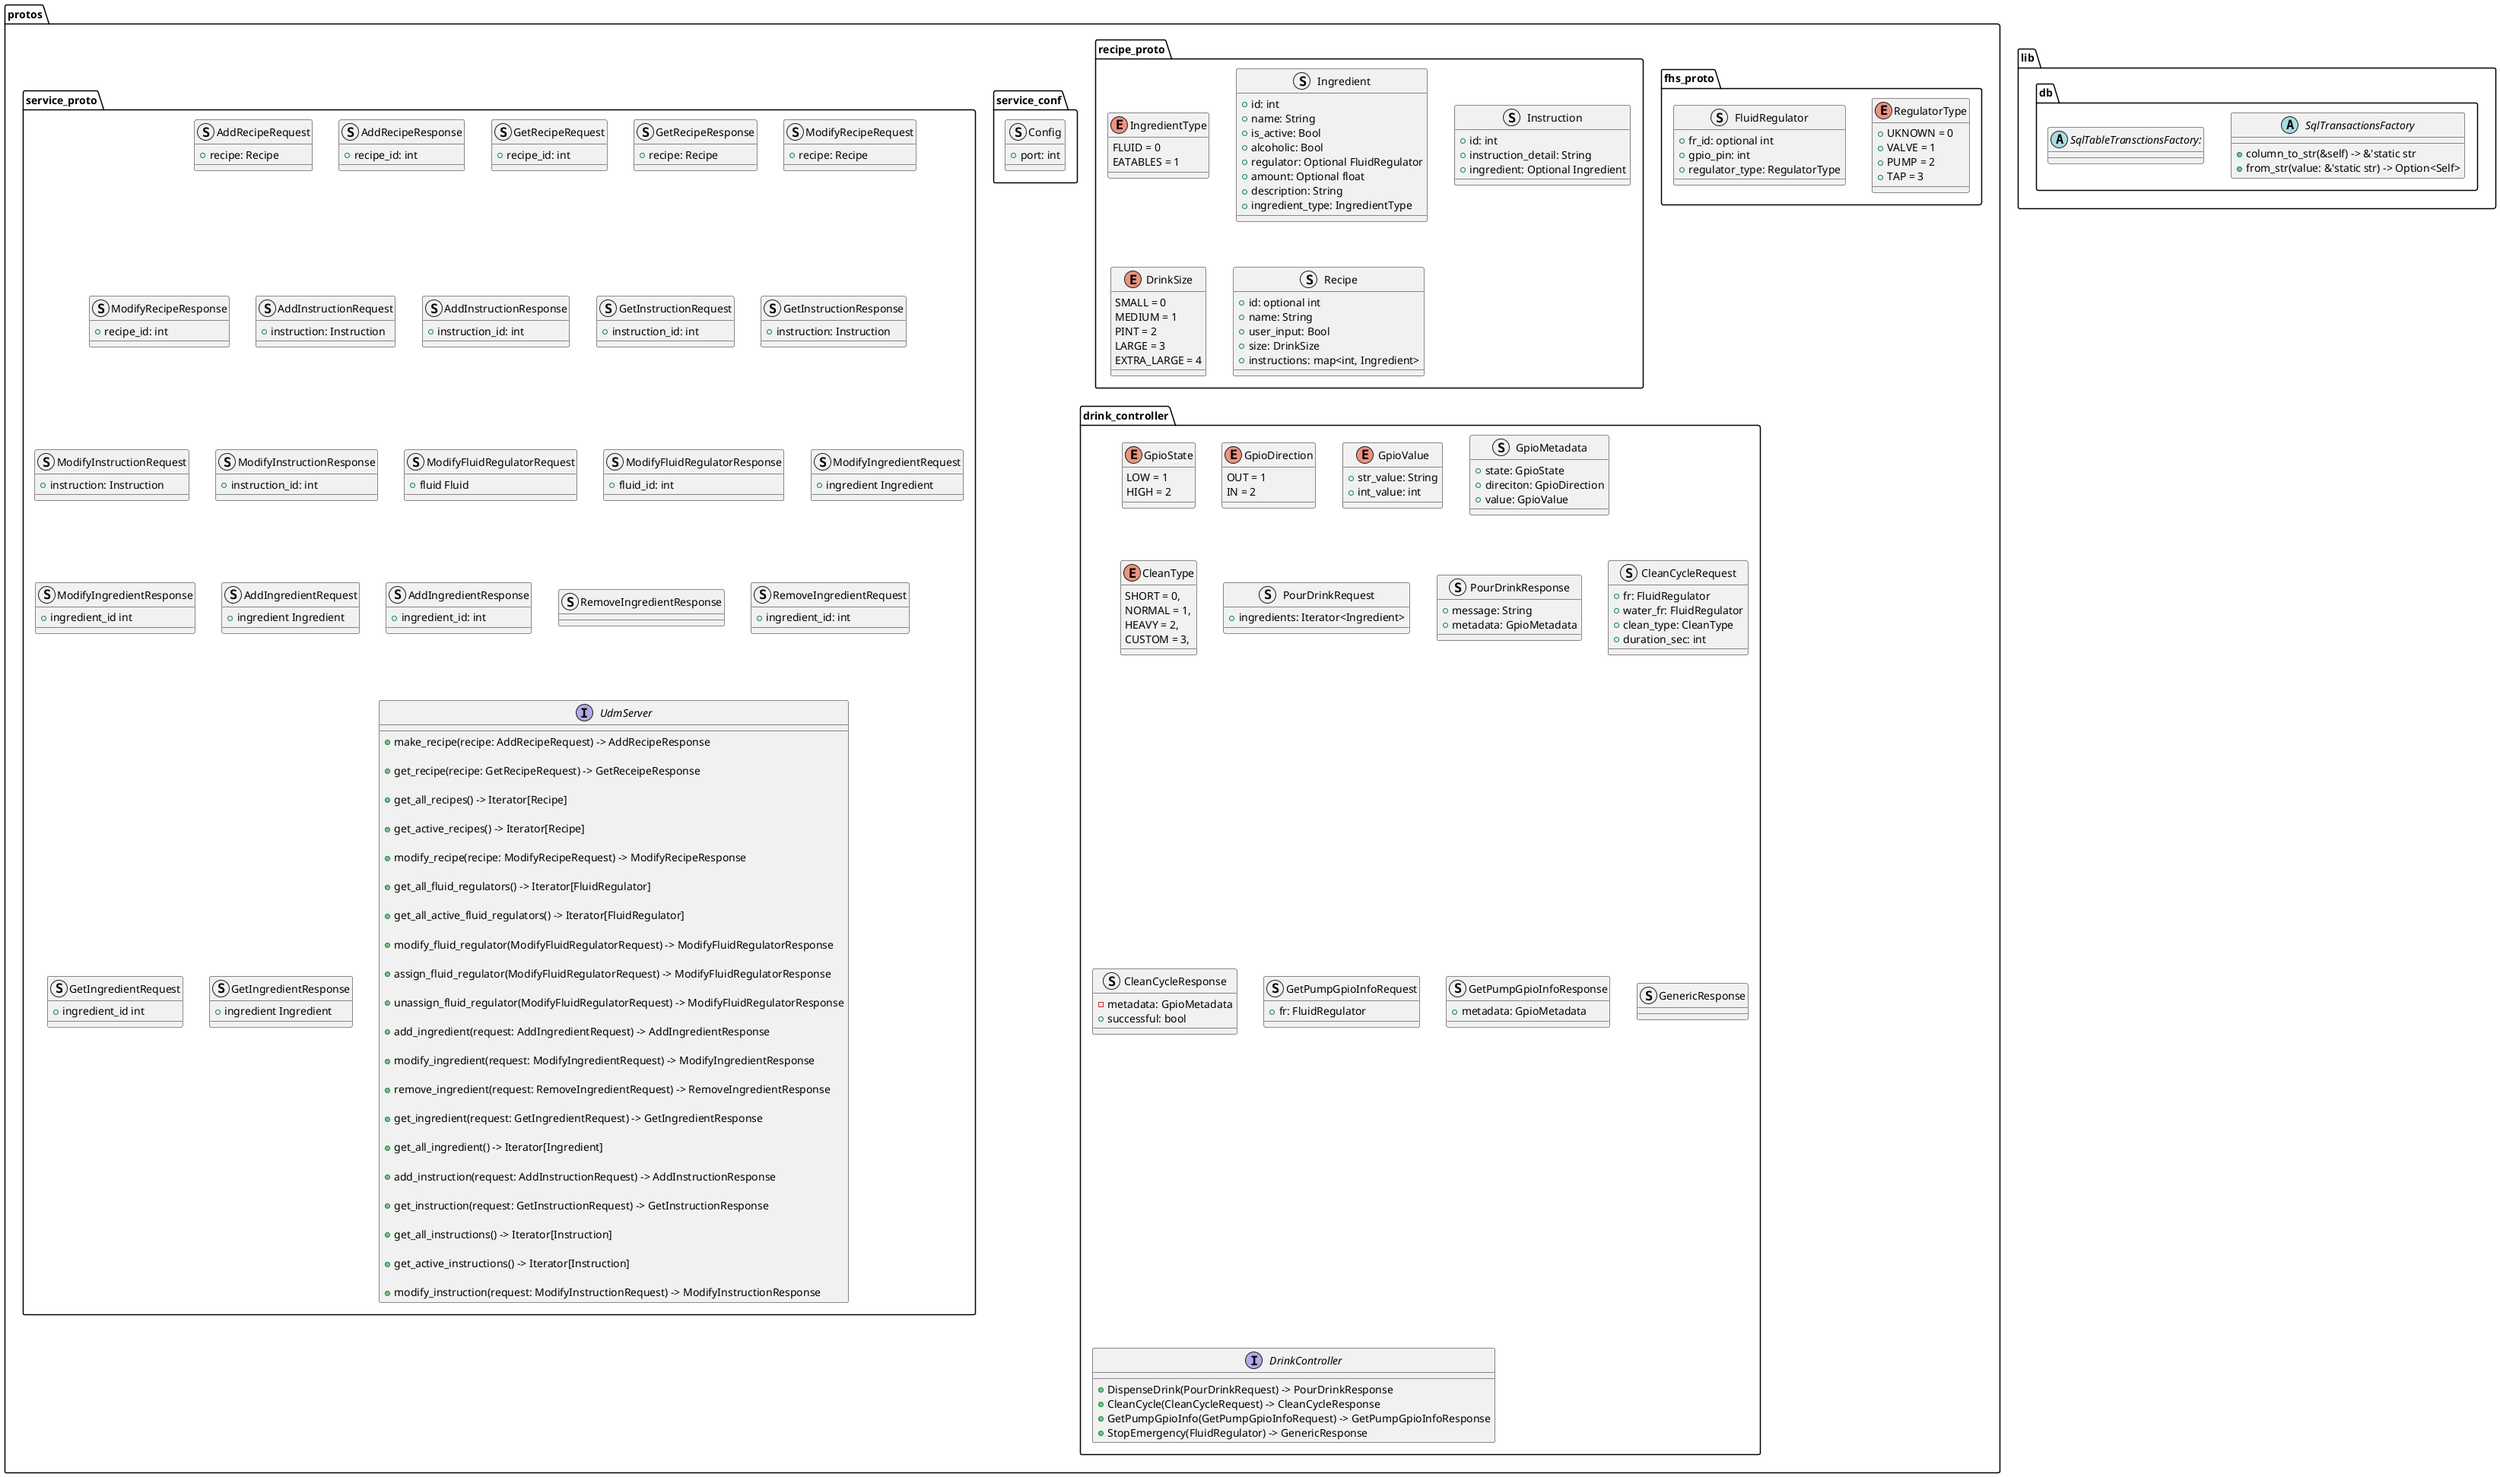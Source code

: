 @startuml
package lib {
  package db {
    abstract class SqlTransactionsFactory {
      + column_to_str(&self) -> &'static str
      + from_str(value: &'static str) -> Option<Self>
    }
    abstract class SqlTableTransctionsFactory: 
  }
}
package protos {
  package fhs_proto {
    enum RegulatorType {
      + UKNOWN = 0
      + VALVE = 1
      + PUMP = 2
      + TAP = 3
    }
    struct FluidRegulator {
      + fr_id: optional int
      + gpio_pin: int
      + regulator_type: RegulatorType
    }
  }
  package recipe_proto {
    enum IngredientType {
      FLUID = 0
      EATABLES = 1
    }
    Struct Ingredient {
      + id: int
      + name: String
      + is_active: Bool
      + alcoholic: Bool
      + regulator: Optional FluidRegulator
      + amount: Optional float
      + description: String
      + ingredient_type: IngredientType
    }
    Struct Instruction {
      + id: int
      + instruction_detail: String
      + ingredient: Optional Ingredient
    }
    Enum DrinkSize {
      SMALL = 0
      MEDIUM = 1
      PINT = 2
      LARGE = 3
      EXTRA_LARGE = 4
    }
    Struct Recipe {
      + id: optional int
      + name: String
      + user_input: Bool
      + size: DrinkSize
      + instructions: map<int, Ingredient>
    }
  }
  package service_conf {
    Struct Config {
      + port: int
    }
  }
  package service_proto {
    Struct AddRecipeRequest {
      + recipe: Recipe
    }
    Struct AddRecipeResponse {
      + recipe_id: int
    }
    Struct GetRecipeRequest {
      + recipe_id: int
    }
    Struct GetRecipeResponse {
      + recipe: Recipe
    }
    Struct ModifyRecipeRequest {
      + recipe: Recipe
    }
    Struct ModifyRecipeResponse {
      + recipe_id: int
    }
    Struct AddInstructionRequest {
      + instruction: Instruction
    }
    Struct AddInstructionResponse {
      + instruction_id: int
    }
    Struct GetInstructionRequest {
      + instruction_id: int
    }
    Struct GetInstructionResponse {
      + instruction: Instruction
    }
    Struct ModifyInstructionRequest {
      + instruction: Instruction
    }
    Struct ModifyInstructionResponse {
      + instruction_id: int
    }
    Struct ModifyFluidRegulatorRequest {
      + fluid Fluid
    }
    Struct ModifyFluidRegulatorResponse {
      + fluid_id: int
    }
    Struct ModifyIngredientRequest {
      + ingredient Ingredient
    }
    Struct ModifyIngredientResponse {
      + ingredient_id int
    }
    Struct AddIngredientRequest {
      + ingredient Ingredient
    }
    Struct AddIngredientResponse {
      + ingredient_id: int
    }
    Struct RemoveIngredientResponse {}
    Struct RemoveIngredientRequest {
      + ingredient_id: int
    }
    Struct GetIngredientRequest {
      + ingredient_id int
    }
    Struct GetIngredientResponse {
      + ingredient Ingredient
    }
    interface UdmServer {
      
      + make_recipe(recipe: AddRecipeRequest) -> AddRecipeResponse
      
      + get_recipe(recipe: GetRecipeRequest) -> GetReceipeResponse
      
      + get_all_recipes() -> Iterator[Recipe]
      
      + get_active_recipes() -> Iterator[Recipe]
      
      + modify_recipe(recipe: ModifyRecipeRequest) -> ModifyRecipeResponse
      
      + get_all_fluid_regulators() -> Iterator[FluidRegulator]
      
      + get_all_active_fluid_regulators() -> Iterator[FluidRegulator]

      + modify_fluid_regulator(ModifyFluidRegulatorRequest) -> ModifyFluidRegulatorResponse

      + assign_fluid_regulator(ModifyFluidRegulatorRequest) -> ModifyFluidRegulatorResponse

      + unassign_fluid_regulator(ModifyFluidRegulatorRequest) -> ModifyFluidRegulatorResponse
      
      + add_ingredient(request: AddIngredientRequest) -> AddIngredientResponse
      
      + modify_ingredient(request: ModifyIngredientRequest) -> ModifyIngredientResponse
      
      + remove_ingredient(request: RemoveIngredientRequest) -> RemoveIngredientResponse
      
      + get_ingredient(request: GetIngredientRequest) -> GetIngredientResponse
      
      + get_all_ingredient() -> Iterator[Ingredient]
      
      + add_instruction(request: AddInstructionRequest) -> AddInstructionResponse

      + get_instruction(request: GetInstructionRequest) -> GetInstructionResponse
      
      + get_all_instructions() -> Iterator[Instruction]
      
      + get_active_instructions() -> Iterator[Instruction]
      
      + modify_instruction(request: ModifyInstructionRequest) -> ModifyInstructionResponse
    }
  }

  package drink_controller {
    enum GpioState {
      LOW = 1
      HIGH = 2
    }
    enum GpioDirection {
      OUT = 1
      IN = 2
    }
    enum GpioValue {
      + str_value: String
      + int_value: int
    }
    struct GpioMetadata {
      + state: GpioState
      + direciton: GpioDirection
      + value: GpioValue
    }
    enum CleanType {
      SHORT = 0,
      NORMAL = 1,
      HEAVY = 2,
      CUSTOM = 3,
    }
    struct PourDrinkRequest {
      + ingredients: Iterator<Ingredient> 
    }
    struct PourDrinkResponse {
      + message: String
      + metadata: GpioMetadata 
    }
    struct CleanCycleRequest {
      + fr: FluidRegulator 
      + water_fr: FluidRegulator
      + clean_type: CleanType
      + duration_sec: int
    }
    struct CleanCycleResponse {
      - metadata: GpioMetadata 
      + successful: bool 
    }
    struct GetPumpGpioInfoRequest {
      + fr: FluidRegulator 
    }
    struct GetPumpGpioInfoResponse {
      + metadata: GpioMetadata 
    }
    struct GenericResponse {

    }
    interface DrinkController {
      + DispenseDrink(PourDrinkRequest) -> PourDrinkResponse
      + CleanCycle(CleanCycleRequest) -> CleanCycleResponse
      + GetPumpGpioInfo(GetPumpGpioInfoRequest) -> GetPumpGpioInfoResponse
      + StopEmergency(FluidRegulator) -> GenericResponse
    }
}
}
@enduml